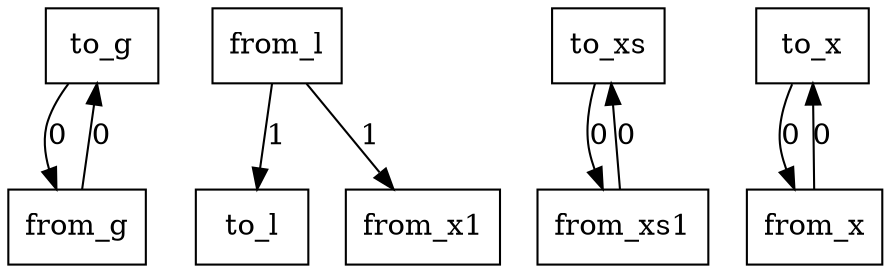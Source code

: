 digraph {
    graph [rankdir=TB
          ,bgcolor=transparent];
    node [shape=box
         ,fillcolor=white
         ,style=filled];
    0 [label=<to_g>];
    1 [label=<to_l>];
    2 [label=<to_xs>];
    3 [label=<to_x>];
    4 [label=<from_x1>];
    5 [label=<from_x>];
    6 [label=<from_l>];
    7 [label=<from_xs1>];
    8 [label=<from_g>];
    0 -> 8 [label=0];
    2 -> 7 [label=0];
    3 -> 5 [label=0];
    5 -> 3 [label=0];
    6 -> 1 [label=1];
    6 -> 4 [label=1];
    7 -> 2 [label=0];
    8 -> 0 [label=0];
}